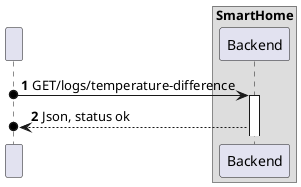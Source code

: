 @startuml
'https://plantuml.com/sequence-diagram
!pragma layout smetana

autonumber

participant " " as HTTP

box "SmartHome"
    participant "Backend" as BE

end box


HTTP o-> BE : GET/logs/temperature-difference
activate BE


BE -->o HTTP : Json, status ok




@enduml